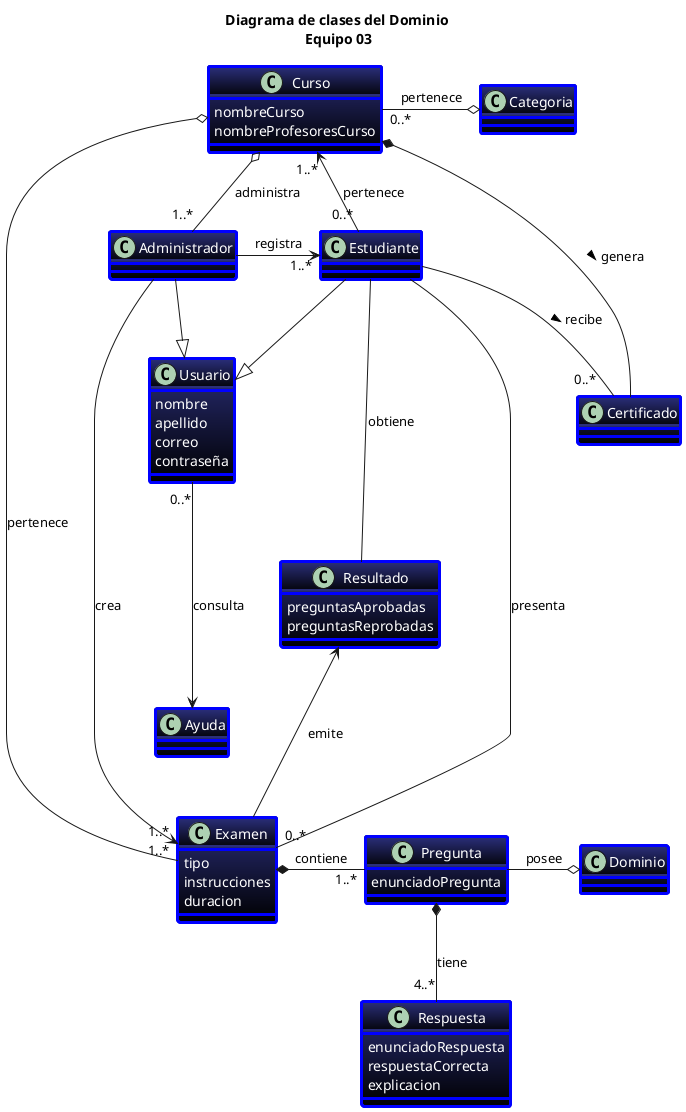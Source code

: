 @startuml "Diagrama de clases"

title "Diagrama de clases del Dominio\n Equipo 03"

skinparam Class{
  BackgroundColor 2B2F7B-black
  AttributeFontColor white
  BorderThickness 3
  BorderColor blue
}
class Usuario{
  nombre
  apellido
  correo
  contraseña 
}
class Administrador

class Estudiante{
}

class Ayuda

class Curso{
  nombreCurso
  nombreProfesoresCurso
}
class Categoria

class Examen{
  tipo
  instrucciones
  duracion
}
class Resultado{
  preguntasAprobadas
  preguntasReprobadas
}

class Pregunta{
  enunciadoPregunta
}

class Dominio

class Respuesta{
  enunciadoRespuesta
  respuestaCorrecta
  explicacion
}
class Certificado{
}

Usuario <|-left- Administrador
Usuario <|-up- Estudiante
Usuario "0..*"---> Ayuda: consulta

Administrador --> "1..*"Examen: crea
Administrador -right-> "     1..*"Estudiante: registra
Administrador "    1..*"-up-o Curso: administra

Estudiante "0..*"-right->"    1..*"Curso: pertenece
Estudiante -right- "0..*"Examen: presenta
Estudiante -- "0..*   "Certificado: > recibe
Estudiante --- Resultado: "obtiene          "

Examen *-right- "1..*"Pregunta: contiene
Examen -up--> Resultado: emite

Pregunta *-down- "4..*" Respuesta: tiene
Pregunta -right-o Dominio: posee

Curso "0..*" -right-o Categoria: pertenece
Curso o----- "1..*"Examen: pertenece
Curso *- Certificado: > genera

@enduml